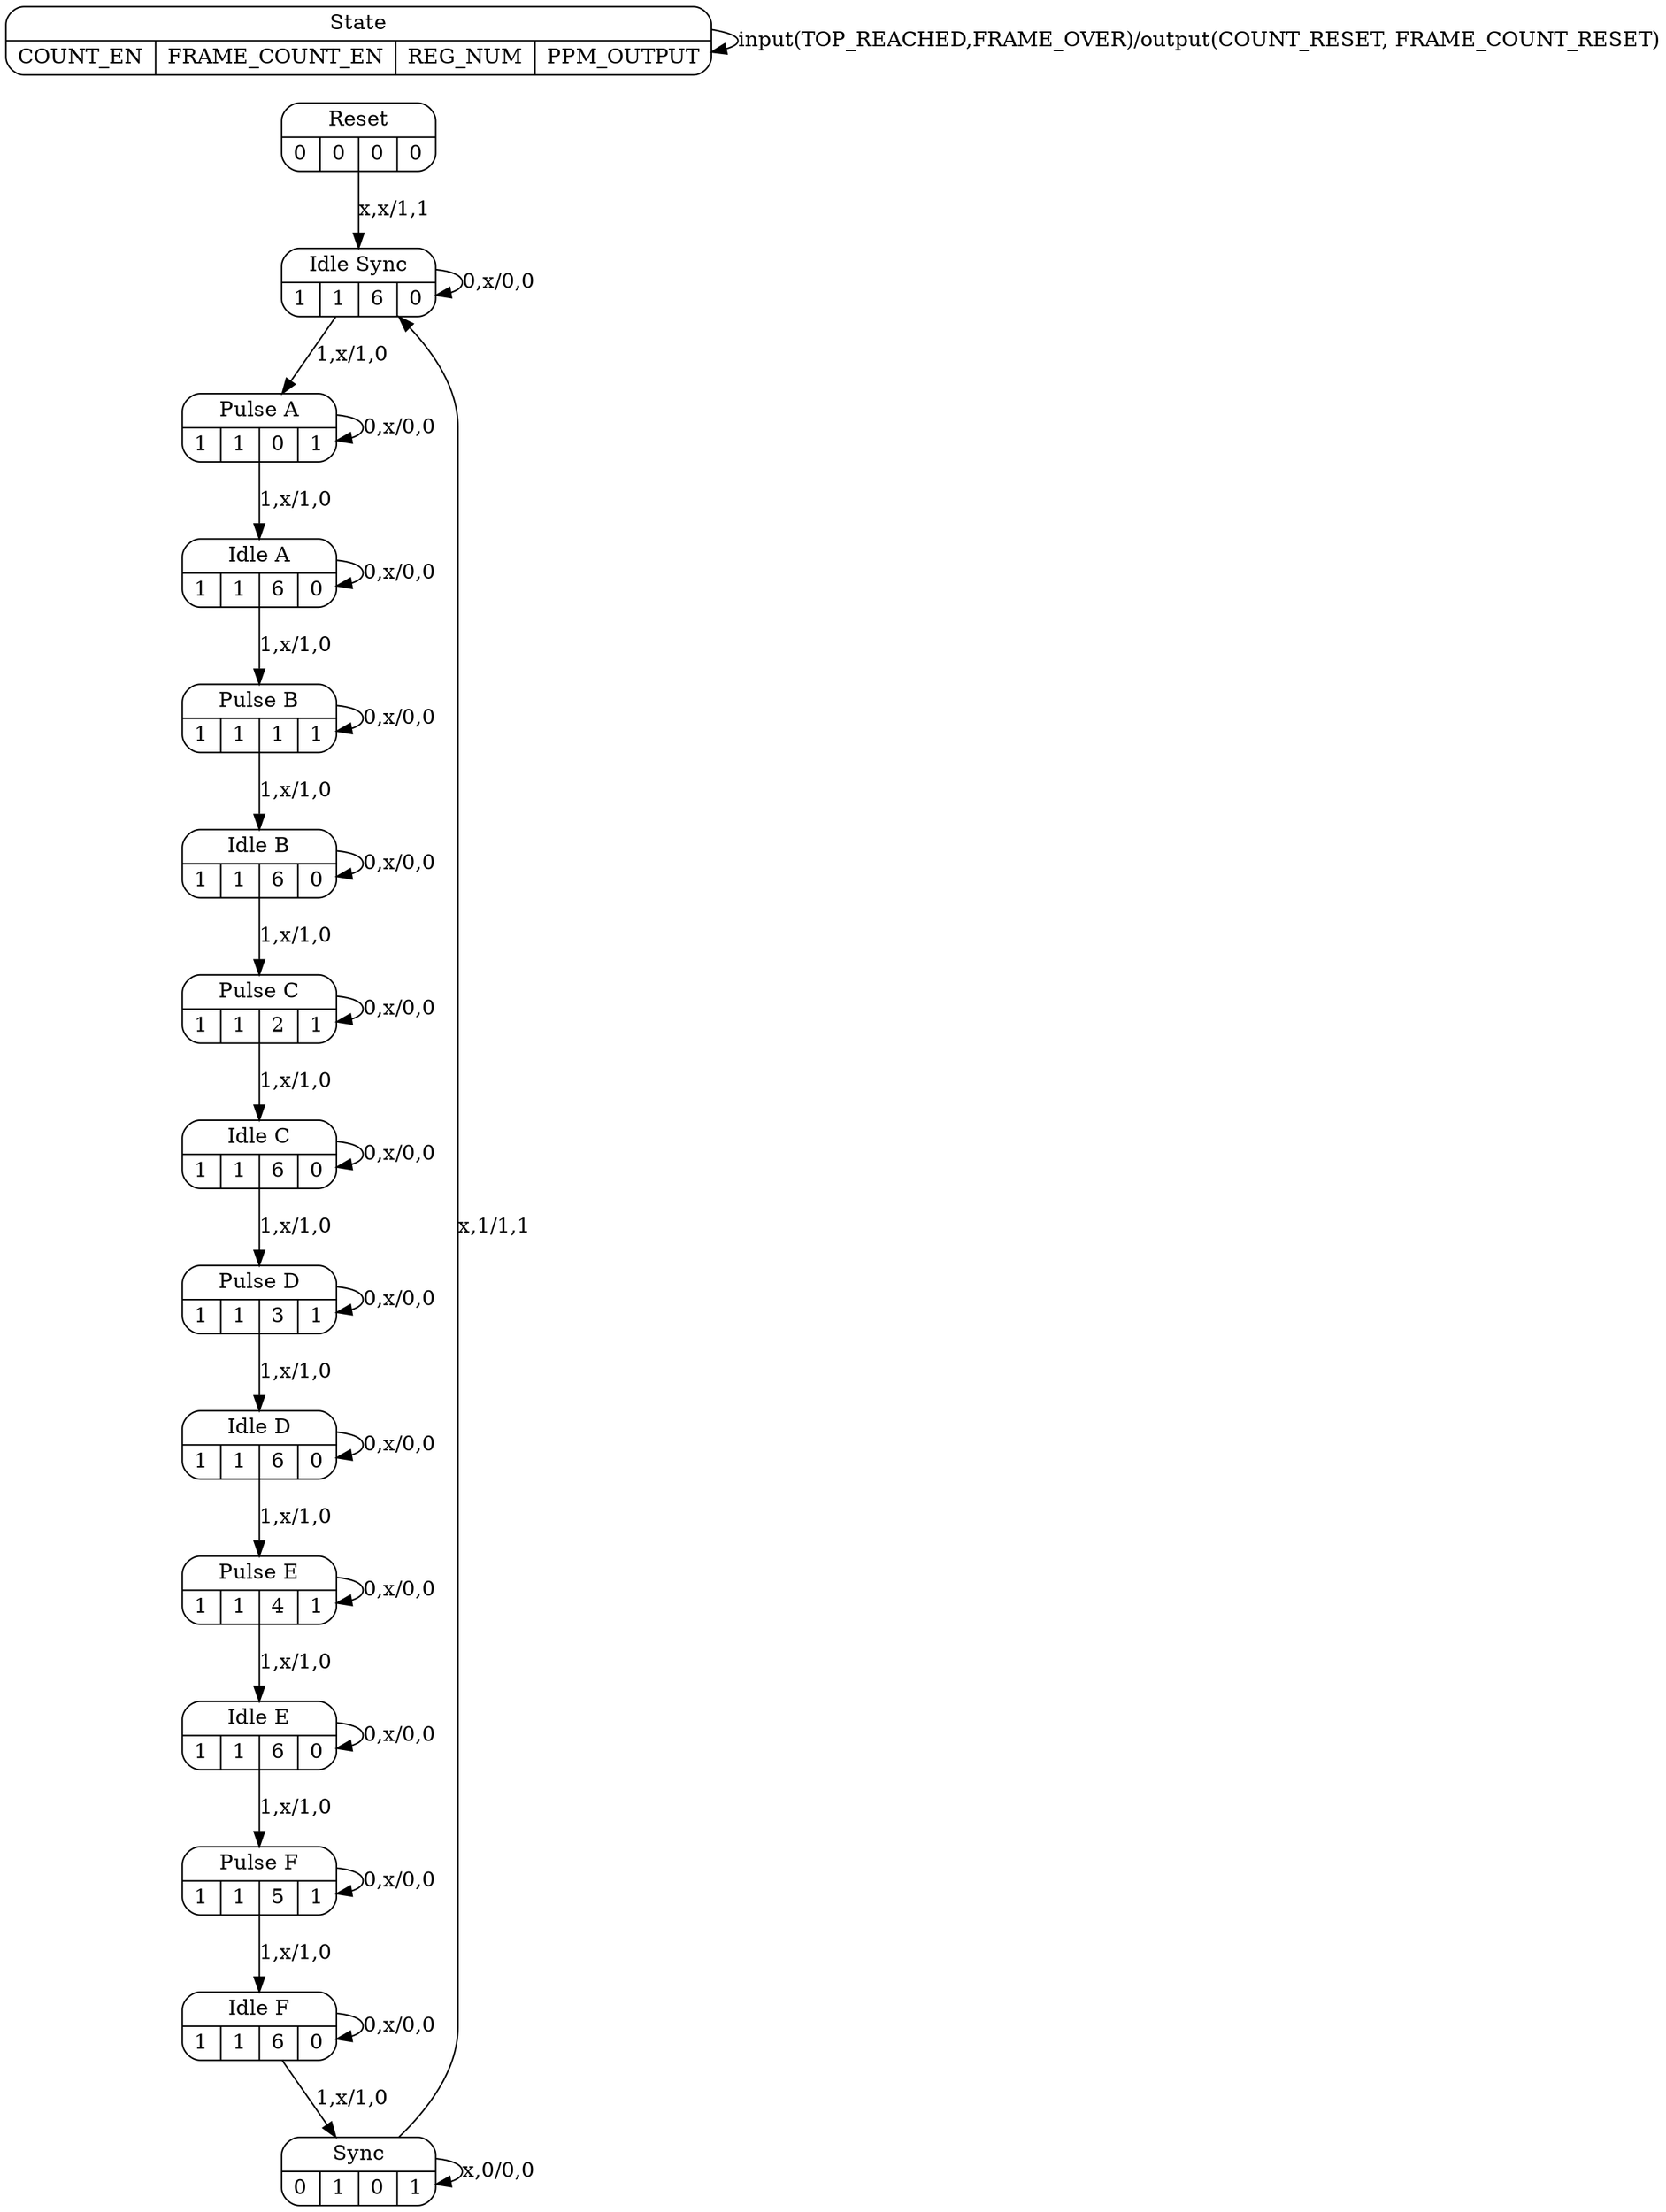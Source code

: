digraph finite_state_machine {
	rankdir=UD;
	node [shape = record, style = rounded];
	
	reset [ label = "{ Reset | { 0 | 0 | 0 | 0 }}" ];
	
	idle_sync [ label = "{ Idle Sync | { 1 | 1 | 6 | 0 }}" ];
	idle_a [ label = "{ Idle A | { 1 | 1 | 6 | 0 }}" ];
	idle_b [ label = "{ Idle B | { 1 | 1 | 6 | 0 }}" ];
	idle_c [ label = "{ Idle C | { 1 | 1 | 6 | 0 }}" ];
	idle_d [ label = "{ Idle D | { 1 | 1 | 6 | 0 }}" ];
	idle_e [ label = "{ Idle E | { 1 | 1 | 6 | 0 }}" ];
	idle_f [ label = "{ Idle F | { 1 | 1 | 6 | 0 }}" ];
	
	pulse_a [ label = "{ Pulse A | { 1 | 1 | 0 | 1 }}" ];
	pulse_b [ label = "{ Pulse B | { 1 | 1 | 1 | 1 }}" ];
	pulse_c [ label = "{ Pulse C | { 1 | 1 | 2 | 1 }}" ];
	pulse_d [ label = "{ Pulse D | { 1 | 1 | 3 | 1 }}" ];
	pulse_e [ label = "{ Pulse E | { 1 | 1 | 4 | 1 }}" ];
	pulse_f [ label = "{ Pulse F | { 1 | 1 | 5 | 1 }}" ];
	
	sync [ label = "{ Sync | { 0 | 1 | 0 | 1 }}" ];
	{rank=source;
	legend [ label = "{State | {COUNT_EN | FRAME_COUNT_EN | REG_NUM | PPM_OUTPUT}}" ];
	}
	legend -> legend [label = "input(TOP_REACHED,FRAME_OVER)/output(COUNT_RESET, FRAME_COUNT_RESET)" ];
	
	reset -> idle_sync [ label = "x,x/1,1" ];
	idle_sync -> pulse_a [ label = "1,x/1,0" ];
	pulse_a -> idle_a [ label = "1,x/1,0" ];
	idle_a -> pulse_b [ label = "1,x/1,0" ];
	pulse_b -> idle_b [ label = "1,x/1,0" ];
	idle_b -> pulse_c [ label = "1,x/1,0" ];
	pulse_c -> idle_c [ label = "1,x/1,0" ];
	idle_c -> pulse_d [ label = "1,x/1,0" ];
	pulse_d -> idle_d [ label = "1,x/1,0" ];
	idle_d -> pulse_e [ label = "1,x/1,0" ];
	pulse_e -> idle_e [ label = "1,x/1,0" ];
	idle_e -> pulse_f [ label = "1,x/1,0" ];
	pulse_f -> idle_f [ label = "1,x/1,0" ];
	idle_f -> sync [ label = "1,x/1,0" ];
	sync -> idle_sync [ label = "x,1/1,1" ];
	
	idle_sync -> idle_sync [ label = "0,x/0,0" ];
	idle_a -> idle_a [ label = "0,x/0,0" ];
	idle_b -> idle_b [ label = "0,x/0,0" ];
	idle_c -> idle_c [ label = "0,x/0,0" ];
	idle_d -> idle_d [ label = "0,x/0,0" ];
	idle_e -> idle_e [ label = "0,x/0,0" ];
	idle_f -> idle_f [ label = "0,x/0,0" ];
	
	pulse_a -> pulse_a [ label = "0,x/0,0" ];
	pulse_b -> pulse_b [ label = "0,x/0,0" ];
	pulse_c -> pulse_c [ label = "0,x/0,0" ];
	pulse_d -> pulse_d [ label = "0,x/0,0" ];
	pulse_e -> pulse_e [ label = "0,x/0,0" ];
	pulse_f -> pulse_f [ label = "0,x/0,0" ];
	
	sync -> sync [ label = "x,0/0,0" ];
}
